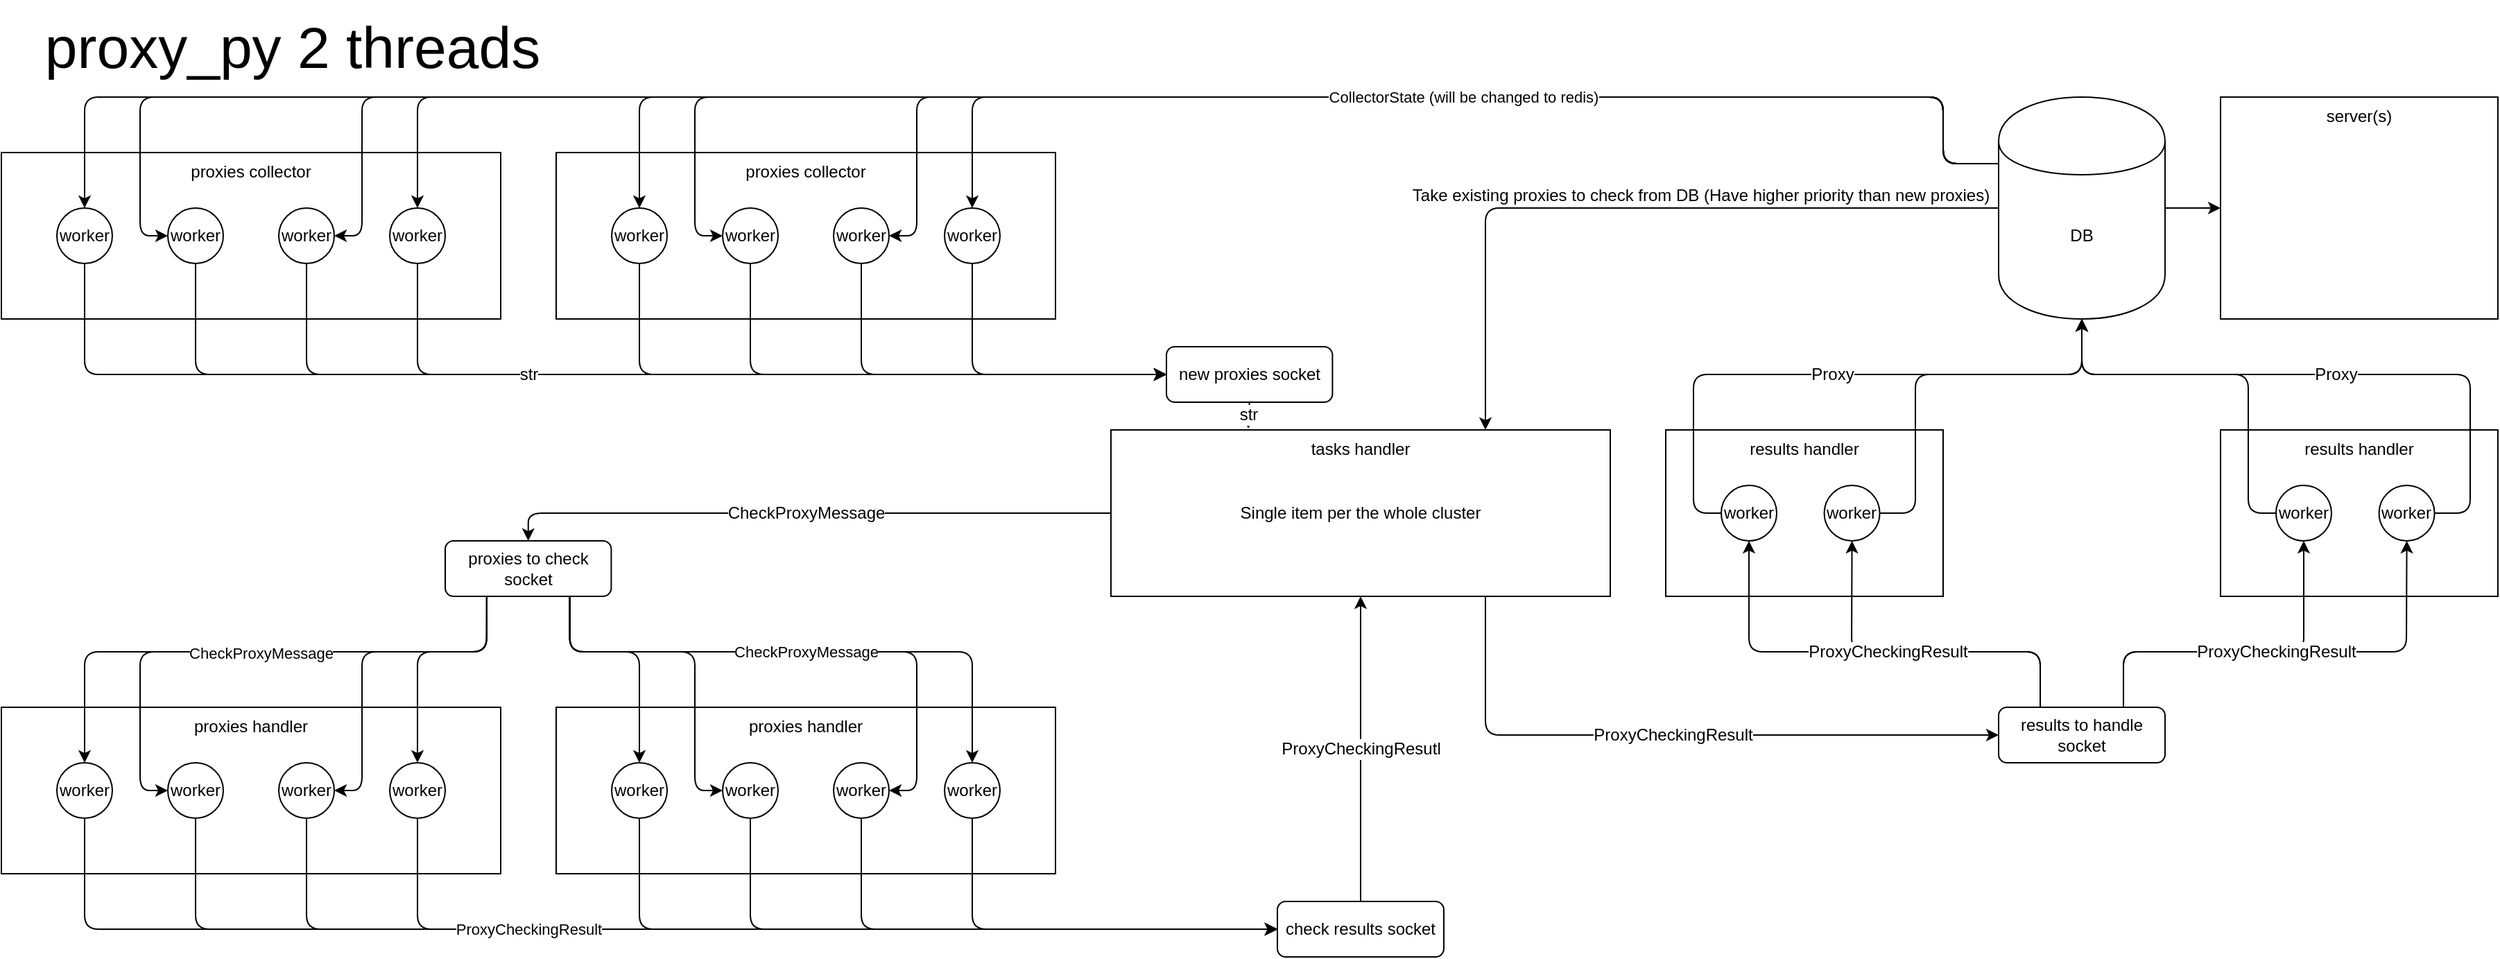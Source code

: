 <mxfile version="13.0.6" type="device"><diagram id="_yKLG5JWOiQ13cAfPRhn" name="Page-1"><mxGraphModel dx="1201" dy="766" grid="1" gridSize="10" guides="1" tooltips="1" connect="1" arrows="1" fold="1" page="1" pageScale="1" pageWidth="1169" pageHeight="1654" math="0" shadow="0"><root><mxCell id="0"/><mxCell id="1" parent="0"/><mxCell id="JYqz2hCASuSs10eYsipN-347" value="proxies collector" style="rounded=0;whiteSpace=wrap;html=1;verticalAlign=top;container=1;" parent="1" vertex="1"><mxGeometry x="40" y="160" width="360" height="120" as="geometry"/></mxCell><mxCell id="JYqz2hCASuSs10eYsipN-348" value="&lt;div&gt;worker&lt;/div&gt;" style="ellipse;whiteSpace=wrap;html=1;aspect=fixed;fontSize=12;" parent="JYqz2hCASuSs10eYsipN-347" vertex="1"><mxGeometry x="40" y="40" width="40" height="40" as="geometry"/></mxCell><mxCell id="JYqz2hCASuSs10eYsipN-349" value="&lt;div&gt;worker&lt;/div&gt;" style="ellipse;whiteSpace=wrap;html=1;aspect=fixed;fontSize=12;" parent="JYqz2hCASuSs10eYsipN-347" vertex="1"><mxGeometry x="120" y="40" width="40" height="40" as="geometry"/></mxCell><mxCell id="JYqz2hCASuSs10eYsipN-350" value="&lt;div&gt;worker&lt;/div&gt;" style="ellipse;whiteSpace=wrap;html=1;aspect=fixed;fontSize=12;" parent="JYqz2hCASuSs10eYsipN-347" vertex="1"><mxGeometry x="200" y="40" width="40" height="40" as="geometry"/></mxCell><mxCell id="JYqz2hCASuSs10eYsipN-351" value="&lt;div&gt;worker&lt;/div&gt;" style="ellipse;whiteSpace=wrap;html=1;aspect=fixed;fontSize=12;" parent="JYqz2hCASuSs10eYsipN-347" vertex="1"><mxGeometry x="280" y="40" width="40" height="40" as="geometry"/></mxCell><mxCell id="JYqz2hCASuSs10eYsipN-353" value="proxies collector" style="rounded=0;whiteSpace=wrap;html=1;verticalAlign=top;container=1;" parent="1" vertex="1"><mxGeometry x="440" y="160" width="360" height="120" as="geometry"/></mxCell><mxCell id="JYqz2hCASuSs10eYsipN-354" value="&lt;div&gt;worker&lt;/div&gt;" style="ellipse;whiteSpace=wrap;html=1;aspect=fixed;fontSize=12;" parent="JYqz2hCASuSs10eYsipN-353" vertex="1"><mxGeometry x="40" y="40" width="40" height="40" as="geometry"/></mxCell><mxCell id="JYqz2hCASuSs10eYsipN-355" value="&lt;div&gt;worker&lt;/div&gt;" style="ellipse;whiteSpace=wrap;html=1;aspect=fixed;fontSize=12;" parent="JYqz2hCASuSs10eYsipN-353" vertex="1"><mxGeometry x="120" y="40" width="40" height="40" as="geometry"/></mxCell><mxCell id="JYqz2hCASuSs10eYsipN-356" value="&lt;div&gt;worker&lt;/div&gt;" style="ellipse;whiteSpace=wrap;html=1;aspect=fixed;fontSize=12;" parent="JYqz2hCASuSs10eYsipN-353" vertex="1"><mxGeometry x="200" y="40" width="40" height="40" as="geometry"/></mxCell><mxCell id="JYqz2hCASuSs10eYsipN-357" value="&lt;div&gt;worker&lt;/div&gt;" style="ellipse;whiteSpace=wrap;html=1;aspect=fixed;fontSize=12;" parent="JYqz2hCASuSs10eYsipN-353" vertex="1"><mxGeometry x="280" y="40" width="40" height="40" as="geometry"/></mxCell><mxCell id="JYqz2hCASuSs10eYsipN-323" value="proxies handler" style="rounded=0;whiteSpace=wrap;html=1;verticalAlign=top;container=1;" parent="1" vertex="1"><mxGeometry x="440" y="560" width="360" height="120" as="geometry"/></mxCell><mxCell id="JYqz2hCASuSs10eYsipN-324" value="&lt;div&gt;worker&lt;/div&gt;" style="ellipse;whiteSpace=wrap;html=1;aspect=fixed;fontSize=12;" parent="JYqz2hCASuSs10eYsipN-323" vertex="1"><mxGeometry x="40" y="40" width="40" height="40" as="geometry"/></mxCell><mxCell id="JYqz2hCASuSs10eYsipN-325" value="&lt;div&gt;worker&lt;/div&gt;" style="ellipse;whiteSpace=wrap;html=1;aspect=fixed;fontSize=12;" parent="JYqz2hCASuSs10eYsipN-323" vertex="1"><mxGeometry x="120" y="40" width="40" height="40" as="geometry"/></mxCell><mxCell id="JYqz2hCASuSs10eYsipN-326" value="&lt;div&gt;worker&lt;/div&gt;" style="ellipse;whiteSpace=wrap;html=1;aspect=fixed;fontSize=12;" parent="JYqz2hCASuSs10eYsipN-323" vertex="1"><mxGeometry x="200" y="40" width="40" height="40" as="geometry"/></mxCell><mxCell id="JYqz2hCASuSs10eYsipN-327" value="&lt;div&gt;worker&lt;/div&gt;" style="ellipse;whiteSpace=wrap;html=1;aspect=fixed;fontSize=12;" parent="JYqz2hCASuSs10eYsipN-323" vertex="1"><mxGeometry x="280" y="40" width="40" height="40" as="geometry"/></mxCell><mxCell id="JYqz2hCASuSs10eYsipN-231" value="&lt;div&gt;results handler&lt;/div&gt;" style="rounded=0;whiteSpace=wrap;html=1;verticalAlign=top;container=1;" parent="1" vertex="1"><mxGeometry x="1640.0" y="360" width="200" height="120" as="geometry"><mxRectangle x="1000" y="360" width="110" height="20" as="alternateBounds"/></mxGeometry></mxCell><mxCell id="JYqz2hCASuSs10eYsipN-232" value="worker" style="ellipse;whiteSpace=wrap;html=1;aspect=fixed;fontSize=12;" parent="JYqz2hCASuSs10eYsipN-231" vertex="1"><mxGeometry x="114.29" y="40" width="40" height="40" as="geometry"/></mxCell><mxCell id="JYqz2hCASuSs10eYsipN-233" value="worker" style="ellipse;whiteSpace=wrap;html=1;aspect=fixed;fontSize=12;" parent="JYqz2hCASuSs10eYsipN-231" vertex="1"><mxGeometry x="40" y="40" width="40" height="40" as="geometry"/></mxCell><mxCell id="JYqz2hCASuSs10eYsipN-147" value="proxies handler" style="rounded=0;whiteSpace=wrap;html=1;verticalAlign=top;container=1;" parent="1" vertex="1"><mxGeometry x="40" y="560" width="360" height="120" as="geometry"/></mxCell><mxCell id="JYqz2hCASuSs10eYsipN-318" value="&lt;div&gt;worker&lt;/div&gt;" style="ellipse;whiteSpace=wrap;html=1;aspect=fixed;fontSize=12;" parent="JYqz2hCASuSs10eYsipN-147" vertex="1"><mxGeometry x="40" y="40" width="40" height="40" as="geometry"/></mxCell><mxCell id="JYqz2hCASuSs10eYsipN-319" value="&lt;div&gt;worker&lt;/div&gt;" style="ellipse;whiteSpace=wrap;html=1;aspect=fixed;fontSize=12;" parent="JYqz2hCASuSs10eYsipN-147" vertex="1"><mxGeometry x="120" y="40" width="40" height="40" as="geometry"/></mxCell><mxCell id="JYqz2hCASuSs10eYsipN-320" value="&lt;div&gt;worker&lt;/div&gt;" style="ellipse;whiteSpace=wrap;html=1;aspect=fixed;fontSize=12;" parent="JYqz2hCASuSs10eYsipN-147" vertex="1"><mxGeometry x="200" y="40" width="40" height="40" as="geometry"/></mxCell><mxCell id="JYqz2hCASuSs10eYsipN-321" value="&lt;div&gt;worker&lt;/div&gt;" style="ellipse;whiteSpace=wrap;html=1;aspect=fixed;fontSize=12;" parent="JYqz2hCASuSs10eYsipN-147" vertex="1"><mxGeometry x="280" y="40" width="40" height="40" as="geometry"/></mxCell><mxCell id="JYqz2hCASuSs10eYsipN-296" value="ProxyCheckingResult" style="edgeStyle=orthogonalEdgeStyle;rounded=1;orthogonalLoop=1;jettySize=auto;html=1;exitX=0.75;exitY=1;exitDx=0;exitDy=0;entryX=0;entryY=0.5;entryDx=0;entryDy=0;fontSize=12;" parent="1" source="JYqz2hCASuSs10eYsipN-1" target="JYqz2hCASuSs10eYsipN-272" edge="1"><mxGeometry relative="1" as="geometry"/></mxCell><mxCell id="JYqz2hCASuSs10eYsipN-369" value="CheckProxyMessage" style="edgeStyle=orthogonalEdgeStyle;rounded=1;orthogonalLoop=1;jettySize=auto;html=1;exitX=0;exitY=0.5;exitDx=0;exitDy=0;entryX=0.5;entryY=0;entryDx=0;entryDy=0;fontSize=12;" parent="1" source="JYqz2hCASuSs10eYsipN-1" target="JYqz2hCASuSs10eYsipN-270" edge="1"><mxGeometry relative="1" as="geometry"/></mxCell><mxCell id="JYqz2hCASuSs10eYsipN-1" value="&lt;div&gt;tasks handler&lt;/div&gt;" style="rounded=0;whiteSpace=wrap;html=1;container=1;verticalAlign=top;" parent="1" vertex="1"><mxGeometry x="840" y="360" width="360" height="120" as="geometry"/></mxCell><mxCell id="JYqz2hCASuSs10eYsipN-265" value="Single item per the whole cluster" style="text;html=1;strokeColor=none;fillColor=none;align=center;verticalAlign=middle;whiteSpace=wrap;rounded=0;fontSize=12;" parent="JYqz2hCASuSs10eYsipN-1" vertex="1"><mxGeometry x="25" y="50" width="310" height="20" as="geometry"/></mxCell><mxCell id="JYqz2hCASuSs10eYsipN-48" value="&lt;div&gt;results handler&lt;/div&gt;" style="rounded=0;whiteSpace=wrap;html=1;verticalAlign=top;container=1;" parent="1" vertex="1"><mxGeometry x="1240" y="360" width="200" height="120" as="geometry"/></mxCell><mxCell id="JYqz2hCASuSs10eYsipN-221" value="worker" style="ellipse;whiteSpace=wrap;html=1;aspect=fixed;fontSize=12;" parent="JYqz2hCASuSs10eYsipN-48" vertex="1"><mxGeometry x="114.29" y="40" width="40" height="40" as="geometry"/></mxCell><mxCell id="JYqz2hCASuSs10eYsipN-220" value="worker" style="ellipse;whiteSpace=wrap;html=1;aspect=fixed;fontSize=12;" parent="JYqz2hCASuSs10eYsipN-48" vertex="1"><mxGeometry x="40" y="40" width="40" height="40" as="geometry"/></mxCell><mxCell id="JYqz2hCASuSs10eYsipN-80" style="edgeStyle=orthogonalEdgeStyle;rounded=0;orthogonalLoop=1;jettySize=auto;html=1;exitX=1;exitY=0.5;exitDx=0;exitDy=0;" parent="1" source="JYqz2hCASuSs10eYsipN-70" target="JYqz2hCASuSs10eYsipN-75" edge="1"><mxGeometry relative="1" as="geometry"/></mxCell><mxCell id="JYqz2hCASuSs10eYsipN-358" style="edgeStyle=orthogonalEdgeStyle;rounded=1;orthogonalLoop=1;jettySize=auto;html=1;exitX=0;exitY=0.5;exitDx=0;exitDy=0;entryX=0.75;entryY=0;entryDx=0;entryDy=0;fontSize=12;" parent="1" source="JYqz2hCASuSs10eYsipN-70" target="JYqz2hCASuSs10eYsipN-1" edge="1"><mxGeometry relative="1" as="geometry"/></mxCell><mxCell id="HZ2mGT0xj2bPX7DXtSTE-2" style="edgeStyle=orthogonalEdgeStyle;rounded=1;orthogonalLoop=1;jettySize=auto;html=1;exitX=0;exitY=0.3;exitDx=0;exitDy=0;entryX=1;entryY=0.5;entryDx=0;entryDy=0;" edge="1" parent="1" source="JYqz2hCASuSs10eYsipN-70" target="JYqz2hCASuSs10eYsipN-356"><mxGeometry relative="1" as="geometry"><Array as="points"><mxPoint x="1440" y="168"/><mxPoint x="1440" y="120"/><mxPoint x="700" y="120"/><mxPoint x="700" y="220"/></Array></mxGeometry></mxCell><mxCell id="HZ2mGT0xj2bPX7DXtSTE-3" style="edgeStyle=orthogonalEdgeStyle;rounded=1;orthogonalLoop=1;jettySize=auto;html=1;exitX=0;exitY=0.3;exitDx=0;exitDy=0;entryX=0;entryY=0.5;entryDx=0;entryDy=0;" edge="1" parent="1" source="JYqz2hCASuSs10eYsipN-70" target="JYqz2hCASuSs10eYsipN-355"><mxGeometry relative="1" as="geometry"><Array as="points"><mxPoint x="1440" y="168"/><mxPoint x="1440" y="120"/><mxPoint x="540" y="120"/><mxPoint x="540" y="220"/></Array></mxGeometry></mxCell><mxCell id="HZ2mGT0xj2bPX7DXtSTE-5" style="edgeStyle=orthogonalEdgeStyle;rounded=1;orthogonalLoop=1;jettySize=auto;html=1;exitX=0;exitY=0.3;exitDx=0;exitDy=0;entryX=0.5;entryY=0;entryDx=0;entryDy=0;" edge="1" parent="1" source="JYqz2hCASuSs10eYsipN-70" target="JYqz2hCASuSs10eYsipN-354"><mxGeometry relative="1" as="geometry"><Array as="points"><mxPoint x="1440" y="168"/><mxPoint x="1440" y="120"/><mxPoint x="500" y="120"/></Array></mxGeometry></mxCell><mxCell id="HZ2mGT0xj2bPX7DXtSTE-6" style="edgeStyle=orthogonalEdgeStyle;rounded=1;orthogonalLoop=1;jettySize=auto;html=1;exitX=0;exitY=0.3;exitDx=0;exitDy=0;entryX=0.5;entryY=0;entryDx=0;entryDy=0;" edge="1" parent="1" source="JYqz2hCASuSs10eYsipN-70" target="JYqz2hCASuSs10eYsipN-351"><mxGeometry relative="1" as="geometry"><Array as="points"><mxPoint x="1440" y="168"/><mxPoint x="1440" y="120"/><mxPoint x="340" y="120"/></Array></mxGeometry></mxCell><mxCell id="HZ2mGT0xj2bPX7DXtSTE-8" style="edgeStyle=orthogonalEdgeStyle;rounded=1;orthogonalLoop=1;jettySize=auto;html=1;exitX=0;exitY=0.3;exitDx=0;exitDy=0;" edge="1" parent="1" source="JYqz2hCASuSs10eYsipN-70"><mxGeometry relative="1" as="geometry"><mxPoint x="280" y="220" as="targetPoint"/><Array as="points"><mxPoint x="1440" y="168"/><mxPoint x="1440" y="120"/><mxPoint x="300" y="120"/><mxPoint x="300" y="220"/></Array></mxGeometry></mxCell><mxCell id="HZ2mGT0xj2bPX7DXtSTE-9" style="edgeStyle=orthogonalEdgeStyle;rounded=1;orthogonalLoop=1;jettySize=auto;html=1;exitX=0;exitY=0.3;exitDx=0;exitDy=0;entryX=0;entryY=0.5;entryDx=0;entryDy=0;" edge="1" parent="1" source="JYqz2hCASuSs10eYsipN-70" target="JYqz2hCASuSs10eYsipN-349"><mxGeometry relative="1" as="geometry"><Array as="points"><mxPoint x="1440" y="168"/><mxPoint x="1440" y="120"/><mxPoint x="140" y="120"/><mxPoint x="140" y="220"/></Array></mxGeometry></mxCell><mxCell id="HZ2mGT0xj2bPX7DXtSTE-10" style="edgeStyle=orthogonalEdgeStyle;rounded=1;orthogonalLoop=1;jettySize=auto;html=1;exitX=0;exitY=0.3;exitDx=0;exitDy=0;entryX=0.5;entryY=0;entryDx=0;entryDy=0;" edge="1" parent="1" source="JYqz2hCASuSs10eYsipN-70" target="JYqz2hCASuSs10eYsipN-348"><mxGeometry relative="1" as="geometry"><Array as="points"><mxPoint x="1440" y="168"/><mxPoint x="1440" y="120"/><mxPoint x="100" y="120"/></Array></mxGeometry></mxCell><mxCell id="JYqz2hCASuSs10eYsipN-70" value="DB" style="shape=cylinder;whiteSpace=wrap;html=1;boundedLbl=1;backgroundOutline=1;verticalAlign=middle;" parent="1" vertex="1"><mxGeometry x="1480.0" y="120" width="120" height="160" as="geometry"/></mxCell><mxCell id="JYqz2hCASuSs10eYsipN-75" value="&lt;div&gt;server(s)&lt;/div&gt;" style="rounded=0;whiteSpace=wrap;html=1;verticalAlign=top;" parent="1" vertex="1"><mxGeometry x="1640.0" y="120" width="200" height="160" as="geometry"/></mxCell><mxCell id="JYqz2hCASuSs10eYsipN-146" value="&lt;div style=&quot;font-size: 42px;&quot;&gt;proxy_py 2 threads&lt;/div&gt;" style="text;html=1;strokeColor=none;fillColor=none;align=center;verticalAlign=middle;whiteSpace=wrap;rounded=0;fontSize=42;" parent="1" vertex="1"><mxGeometry x="40" y="50" width="420" height="70" as="geometry"/></mxCell><mxCell id="JYqz2hCASuSs10eYsipN-241" value="Proxy" style="edgeStyle=orthogonalEdgeStyle;rounded=1;orthogonalLoop=1;jettySize=auto;html=1;exitX=0;exitY=0.5;exitDx=0;exitDy=0;fontSize=12;" parent="1" source="JYqz2hCASuSs10eYsipN-220" target="JYqz2hCASuSs10eYsipN-70" edge="1"><mxGeometry relative="1" as="geometry"><Array as="points"><mxPoint x="1260" y="420"/><mxPoint x="1260" y="320"/><mxPoint x="1540.0" y="320"/></Array></mxGeometry></mxCell><mxCell id="JYqz2hCASuSs10eYsipN-242" style="edgeStyle=orthogonalEdgeStyle;rounded=1;orthogonalLoop=1;jettySize=auto;html=1;exitX=1;exitY=0.5;exitDx=0;exitDy=0;fontSize=12;" parent="1" source="JYqz2hCASuSs10eYsipN-221" target="JYqz2hCASuSs10eYsipN-70" edge="1"><mxGeometry relative="1" as="geometry"><Array as="points"><mxPoint x="1420.0" y="420"/><mxPoint x="1420.0" y="320"/><mxPoint x="1540.0" y="320"/></Array></mxGeometry></mxCell><mxCell id="JYqz2hCASuSs10eYsipN-243" style="edgeStyle=orthogonalEdgeStyle;rounded=1;orthogonalLoop=1;jettySize=auto;html=1;exitX=0;exitY=0.5;exitDx=0;exitDy=0;fontSize=12;" parent="1" source="JYqz2hCASuSs10eYsipN-233" target="JYqz2hCASuSs10eYsipN-70" edge="1"><mxGeometry relative="1" as="geometry"><Array as="points"><mxPoint x="1660.0" y="420"/><mxPoint x="1660.0" y="320"/><mxPoint x="1540.0" y="320"/></Array></mxGeometry></mxCell><mxCell id="JYqz2hCASuSs10eYsipN-245" value="Proxy" style="edgeStyle=orthogonalEdgeStyle;rounded=1;orthogonalLoop=1;jettySize=auto;html=1;exitX=1;exitY=0.5;exitDx=0;exitDy=0;fontSize=12;" parent="1" source="JYqz2hCASuSs10eYsipN-232" target="JYqz2hCASuSs10eYsipN-70" edge="1"><mxGeometry relative="1" as="geometry"><Array as="points"><mxPoint x="1820.0" y="420"/><mxPoint x="1820.0" y="320"/><mxPoint x="1540.0" y="320"/></Array></mxGeometry></mxCell><mxCell id="JYqz2hCASuSs10eYsipN-328" style="edgeStyle=orthogonalEdgeStyle;rounded=1;orthogonalLoop=1;jettySize=auto;html=1;exitX=0.25;exitY=1;exitDx=0;exitDy=0;fontSize=12;" parent="1" source="JYqz2hCASuSs10eYsipN-270" target="JYqz2hCASuSs10eYsipN-318" edge="1"><mxGeometry relative="1" as="geometry"><Array as="points"><mxPoint x="390" y="520"/><mxPoint x="100" y="520"/></Array></mxGeometry></mxCell><mxCell id="JYqz2hCASuSs10eYsipN-329" style="edgeStyle=orthogonalEdgeStyle;rounded=1;orthogonalLoop=1;jettySize=auto;html=1;exitX=0.25;exitY=1;exitDx=0;exitDy=0;fontSize=12;" parent="1" source="JYqz2hCASuSs10eYsipN-270" target="JYqz2hCASuSs10eYsipN-321" edge="1"><mxGeometry relative="1" as="geometry"><Array as="points"><mxPoint x="390" y="520"/><mxPoint x="340" y="520"/></Array></mxGeometry></mxCell><mxCell id="JYqz2hCASuSs10eYsipN-330" style="edgeStyle=orthogonalEdgeStyle;rounded=1;orthogonalLoop=1;jettySize=auto;html=1;exitX=0.25;exitY=1;exitDx=0;exitDy=0;entryX=0;entryY=0.5;entryDx=0;entryDy=0;fontSize=12;" parent="1" source="JYqz2hCASuSs10eYsipN-270" target="JYqz2hCASuSs10eYsipN-319" edge="1"><mxGeometry relative="1" as="geometry"><Array as="points"><mxPoint x="390" y="520"/><mxPoint x="140" y="520"/><mxPoint x="140" y="620"/></Array></mxGeometry></mxCell><mxCell id="JYqz2hCASuSs10eYsipN-331" style="edgeStyle=orthogonalEdgeStyle;rounded=1;orthogonalLoop=1;jettySize=auto;html=1;exitX=0.25;exitY=1;exitDx=0;exitDy=0;entryX=1;entryY=0.5;entryDx=0;entryDy=0;fontSize=12;" parent="1" source="JYqz2hCASuSs10eYsipN-270" target="JYqz2hCASuSs10eYsipN-320" edge="1"><mxGeometry relative="1" as="geometry"><Array as="points"><mxPoint x="390" y="520"/><mxPoint x="300" y="520"/><mxPoint x="300" y="620"/></Array></mxGeometry></mxCell><mxCell id="JYqz2hCASuSs10eYsipN-332" style="edgeStyle=orthogonalEdgeStyle;rounded=1;orthogonalLoop=1;jettySize=auto;html=1;exitX=0.75;exitY=1;exitDx=0;exitDy=0;fontSize=12;" parent="1" source="JYqz2hCASuSs10eYsipN-270" target="JYqz2hCASuSs10eYsipN-324" edge="1"><mxGeometry relative="1" as="geometry"><Array as="points"><mxPoint x="450" y="520"/><mxPoint x="500" y="520"/></Array></mxGeometry></mxCell><mxCell id="JYqz2hCASuSs10eYsipN-333" style="edgeStyle=orthogonalEdgeStyle;rounded=1;orthogonalLoop=1;jettySize=auto;html=1;exitX=0.75;exitY=1;exitDx=0;exitDy=0;fontSize=12;" parent="1" source="JYqz2hCASuSs10eYsipN-270" target="JYqz2hCASuSs10eYsipN-327" edge="1"><mxGeometry relative="1" as="geometry"><Array as="points"><mxPoint x="450" y="520"/><mxPoint x="740" y="520"/></Array></mxGeometry></mxCell><mxCell id="JYqz2hCASuSs10eYsipN-334" style="edgeStyle=orthogonalEdgeStyle;rounded=1;orthogonalLoop=1;jettySize=auto;html=1;exitX=0.75;exitY=1;exitDx=0;exitDy=0;entryX=0;entryY=0.5;entryDx=0;entryDy=0;fontSize=12;" parent="1" source="JYqz2hCASuSs10eYsipN-270" target="JYqz2hCASuSs10eYsipN-325" edge="1"><mxGeometry relative="1" as="geometry"><Array as="points"><mxPoint x="450" y="520"/><mxPoint x="540" y="520"/><mxPoint x="540" y="620"/></Array></mxGeometry></mxCell><mxCell id="JYqz2hCASuSs10eYsipN-335" style="edgeStyle=orthogonalEdgeStyle;rounded=1;orthogonalLoop=1;jettySize=auto;html=1;exitX=0.75;exitY=1;exitDx=0;exitDy=0;entryX=1;entryY=0.5;entryDx=0;entryDy=0;fontSize=12;" parent="1" source="JYqz2hCASuSs10eYsipN-270" target="JYqz2hCASuSs10eYsipN-326" edge="1"><mxGeometry relative="1" as="geometry"><Array as="points"><mxPoint x="450" y="520"/><mxPoint x="700" y="520"/><mxPoint x="700" y="620"/></Array></mxGeometry></mxCell><mxCell id="HZ2mGT0xj2bPX7DXtSTE-16" value="CheckProxyMessage" style="edgeLabel;html=1;align=center;verticalAlign=middle;resizable=0;points=[];" vertex="1" connectable="0" parent="JYqz2hCASuSs10eYsipN-335"><mxGeometry x="-0.014" y="-1" relative="1" as="geometry"><mxPoint x="8.2" y="-1" as="offset"/></mxGeometry></mxCell><mxCell id="JYqz2hCASuSs10eYsipN-270" value="proxies to check socket" style="rounded=1;whiteSpace=wrap;html=1;fontSize=12;" parent="1" vertex="1"><mxGeometry x="360" y="440" width="119.71" height="40" as="geometry"/></mxCell><mxCell id="JYqz2hCASuSs10eYsipN-294" value="ProxyCheckingResutl" style="edgeStyle=orthogonalEdgeStyle;rounded=1;orthogonalLoop=1;jettySize=auto;html=1;exitX=0.5;exitY=0;exitDx=0;exitDy=0;fontSize=12;" parent="1" source="JYqz2hCASuSs10eYsipN-271" target="JYqz2hCASuSs10eYsipN-1" edge="1"><mxGeometry relative="1" as="geometry"/></mxCell><mxCell id="JYqz2hCASuSs10eYsipN-271" value="check results socket" style="rounded=1;whiteSpace=wrap;html=1;fontSize=12;" parent="1" vertex="1"><mxGeometry x="960" y="700" width="120" height="40" as="geometry"/></mxCell><mxCell id="JYqz2hCASuSs10eYsipN-299" style="edgeStyle=orthogonalEdgeStyle;rounded=1;orthogonalLoop=1;jettySize=auto;html=1;exitX=0.75;exitY=0;exitDx=0;exitDy=0;fontSize=12;" parent="1" source="JYqz2hCASuSs10eYsipN-272" target="JYqz2hCASuSs10eYsipN-233" edge="1"><mxGeometry relative="1" as="geometry"><Array as="points"><mxPoint x="1570" y="520"/><mxPoint x="1700" y="520"/></Array></mxGeometry></mxCell><mxCell id="JYqz2hCASuSs10eYsipN-300" value="ProxyCheckingResult" style="edgeStyle=orthogonalEdgeStyle;rounded=1;orthogonalLoop=1;jettySize=auto;html=1;exitX=0.75;exitY=0;exitDx=0;exitDy=0;fontSize=12;" parent="1" source="JYqz2hCASuSs10eYsipN-272" target="JYqz2hCASuSs10eYsipN-232" edge="1"><mxGeometry x="-0.074" relative="1" as="geometry"><Array as="points"><mxPoint x="1570" y="520"/><mxPoint x="1774" y="520"/></Array><mxPoint as="offset"/></mxGeometry></mxCell><mxCell id="JYqz2hCASuSs10eYsipN-344" style="edgeStyle=orthogonalEdgeStyle;rounded=1;orthogonalLoop=1;jettySize=auto;html=1;exitX=0.25;exitY=0;exitDx=0;exitDy=0;fontSize=12;" parent="1" source="JYqz2hCASuSs10eYsipN-272" target="JYqz2hCASuSs10eYsipN-220" edge="1"><mxGeometry relative="1" as="geometry"><Array as="points"><mxPoint x="1510" y="520"/><mxPoint x="1300" y="520"/></Array></mxGeometry></mxCell><mxCell id="JYqz2hCASuSs10eYsipN-345" value="ProxyCheckingResult" style="edgeStyle=orthogonalEdgeStyle;rounded=1;orthogonalLoop=1;jettySize=auto;html=1;exitX=0.25;exitY=0;exitDx=0;exitDy=0;fontSize=12;" parent="1" source="JYqz2hCASuSs10eYsipN-272" target="JYqz2hCASuSs10eYsipN-221" edge="1"><mxGeometry x="0.172" relative="1" as="geometry"><Array as="points"><mxPoint x="1510" y="520"/><mxPoint x="1374" y="520"/></Array><mxPoint as="offset"/></mxGeometry></mxCell><mxCell id="JYqz2hCASuSs10eYsipN-272" value="&lt;div&gt;results to handle socket&lt;/div&gt;" style="rounded=1;whiteSpace=wrap;html=1;fontSize=12;" parent="1" vertex="1"><mxGeometry x="1480" y="560" width="120" height="40" as="geometry"/></mxCell><mxCell id="JYqz2hCASuSs10eYsipN-336" style="edgeStyle=orthogonalEdgeStyle;rounded=1;orthogonalLoop=1;jettySize=auto;html=1;exitX=0.5;exitY=1;exitDx=0;exitDy=0;entryX=0;entryY=0.5;entryDx=0;entryDy=0;fontSize=12;" parent="1" source="JYqz2hCASuSs10eYsipN-318" target="JYqz2hCASuSs10eYsipN-271" edge="1"><mxGeometry relative="1" as="geometry"/></mxCell><mxCell id="JYqz2hCASuSs10eYsipN-337" style="edgeStyle=orthogonalEdgeStyle;rounded=1;orthogonalLoop=1;jettySize=auto;html=1;exitX=0.5;exitY=1;exitDx=0;exitDy=0;entryX=0;entryY=0.5;entryDx=0;entryDy=0;fontSize=12;" parent="1" source="JYqz2hCASuSs10eYsipN-319" target="JYqz2hCASuSs10eYsipN-271" edge="1"><mxGeometry relative="1" as="geometry"/></mxCell><mxCell id="JYqz2hCASuSs10eYsipN-338" style="edgeStyle=orthogonalEdgeStyle;rounded=1;orthogonalLoop=1;jettySize=auto;html=1;exitX=0.5;exitY=1;exitDx=0;exitDy=0;entryX=0;entryY=0.5;entryDx=0;entryDy=0;fontSize=12;" parent="1" source="JYqz2hCASuSs10eYsipN-320" target="JYqz2hCASuSs10eYsipN-271" edge="1"><mxGeometry relative="1" as="geometry"/></mxCell><mxCell id="JYqz2hCASuSs10eYsipN-339" value="" style="edgeStyle=orthogonalEdgeStyle;rounded=1;orthogonalLoop=1;jettySize=auto;html=1;exitX=0.5;exitY=1;exitDx=0;exitDy=0;entryX=0;entryY=0.5;entryDx=0;entryDy=0;fontSize=12;" parent="1" source="JYqz2hCASuSs10eYsipN-321" target="JYqz2hCASuSs10eYsipN-271" edge="1"><mxGeometry relative="1" as="geometry"/></mxCell><mxCell id="HZ2mGT0xj2bPX7DXtSTE-14" value="ProxyCheckingResult" style="edgeLabel;html=1;align=center;verticalAlign=middle;resizable=0;points=[];" vertex="1" connectable="0" parent="JYqz2hCASuSs10eYsipN-339"><mxGeometry x="-0.555" y="-1" relative="1" as="geometry"><mxPoint x="4.02" y="-1" as="offset"/></mxGeometry></mxCell><mxCell id="JYqz2hCASuSs10eYsipN-340" style="edgeStyle=orthogonalEdgeStyle;rounded=1;orthogonalLoop=1;jettySize=auto;html=1;exitX=0.5;exitY=1;exitDx=0;exitDy=0;entryX=0;entryY=0.5;entryDx=0;entryDy=0;fontSize=12;" parent="1" source="JYqz2hCASuSs10eYsipN-324" target="JYqz2hCASuSs10eYsipN-271" edge="1"><mxGeometry relative="1" as="geometry"/></mxCell><mxCell id="JYqz2hCASuSs10eYsipN-341" style="edgeStyle=orthogonalEdgeStyle;rounded=1;orthogonalLoop=1;jettySize=auto;html=1;exitX=0.5;exitY=1;exitDx=0;exitDy=0;entryX=0;entryY=0.5;entryDx=0;entryDy=0;fontSize=12;" parent="1" source="JYqz2hCASuSs10eYsipN-325" target="JYqz2hCASuSs10eYsipN-271" edge="1"><mxGeometry relative="1" as="geometry"/></mxCell><mxCell id="JYqz2hCASuSs10eYsipN-342" style="edgeStyle=orthogonalEdgeStyle;rounded=1;orthogonalLoop=1;jettySize=auto;html=1;exitX=0.5;exitY=1;exitDx=0;exitDy=0;entryX=0;entryY=0.5;entryDx=0;entryDy=0;fontSize=12;" parent="1" source="JYqz2hCASuSs10eYsipN-326" target="JYqz2hCASuSs10eYsipN-271" edge="1"><mxGeometry relative="1" as="geometry"/></mxCell><mxCell id="JYqz2hCASuSs10eYsipN-343" style="edgeStyle=orthogonalEdgeStyle;rounded=1;orthogonalLoop=1;jettySize=auto;html=1;exitX=0.5;exitY=1;exitDx=0;exitDy=0;entryX=0;entryY=0.5;entryDx=0;entryDy=0;fontSize=12;" parent="1" source="JYqz2hCASuSs10eYsipN-327" target="JYqz2hCASuSs10eYsipN-271" edge="1"><mxGeometry relative="1" as="geometry"/></mxCell><mxCell id="JYqz2hCASuSs10eYsipN-360" value="str" style="edgeStyle=orthogonalEdgeStyle;rounded=1;orthogonalLoop=1;jettySize=auto;html=1;exitX=0.5;exitY=1;exitDx=0;exitDy=0;entryX=0.275;entryY=-0.008;entryDx=0;entryDy=0;entryPerimeter=0;fontSize=12;" parent="1" source="JYqz2hCASuSs10eYsipN-359" target="JYqz2hCASuSs10eYsipN-1" edge="1"><mxGeometry relative="1" as="geometry"/></mxCell><mxCell id="JYqz2hCASuSs10eYsipN-359" value="new proxies socket" style="rounded=1;whiteSpace=wrap;html=1;fontSize=12;" parent="1" vertex="1"><mxGeometry x="880" y="300" width="119.71" height="40" as="geometry"/></mxCell><mxCell id="JYqz2hCASuSs10eYsipN-361" style="edgeStyle=orthogonalEdgeStyle;rounded=1;orthogonalLoop=1;jettySize=auto;html=1;exitX=0.5;exitY=1;exitDx=0;exitDy=0;entryX=0;entryY=0.5;entryDx=0;entryDy=0;fontSize=12;" parent="1" source="JYqz2hCASuSs10eYsipN-348" target="JYqz2hCASuSs10eYsipN-359" edge="1"><mxGeometry relative="1" as="geometry"/></mxCell><mxCell id="JYqz2hCASuSs10eYsipN-362" style="edgeStyle=orthogonalEdgeStyle;rounded=1;orthogonalLoop=1;jettySize=auto;html=1;exitX=0.5;exitY=1;exitDx=0;exitDy=0;entryX=0;entryY=0.5;entryDx=0;entryDy=0;fontSize=12;" parent="1" source="JYqz2hCASuSs10eYsipN-349" target="JYqz2hCASuSs10eYsipN-359" edge="1"><mxGeometry relative="1" as="geometry"/></mxCell><mxCell id="JYqz2hCASuSs10eYsipN-363" style="edgeStyle=orthogonalEdgeStyle;rounded=1;orthogonalLoop=1;jettySize=auto;html=1;exitX=0.5;exitY=1;exitDx=0;exitDy=0;entryX=0;entryY=0.5;entryDx=0;entryDy=0;fontSize=12;" parent="1" source="JYqz2hCASuSs10eYsipN-350" target="JYqz2hCASuSs10eYsipN-359" edge="1"><mxGeometry relative="1" as="geometry"/></mxCell><mxCell id="JYqz2hCASuSs10eYsipN-364" value="str" style="edgeStyle=orthogonalEdgeStyle;rounded=1;orthogonalLoop=1;jettySize=auto;html=1;exitX=0.5;exitY=1;exitDx=0;exitDy=0;entryX=0;entryY=0.5;entryDx=0;entryDy=0;fontSize=12;" parent="1" source="JYqz2hCASuSs10eYsipN-351" target="JYqz2hCASuSs10eYsipN-359" edge="1"><mxGeometry x="-0.484" relative="1" as="geometry"><mxPoint as="offset"/></mxGeometry></mxCell><mxCell id="JYqz2hCASuSs10eYsipN-365" style="edgeStyle=orthogonalEdgeStyle;rounded=1;orthogonalLoop=1;jettySize=auto;html=1;exitX=0.5;exitY=1;exitDx=0;exitDy=0;entryX=0;entryY=0.5;entryDx=0;entryDy=0;fontSize=12;" parent="1" source="JYqz2hCASuSs10eYsipN-354" target="JYqz2hCASuSs10eYsipN-359" edge="1"><mxGeometry relative="1" as="geometry"/></mxCell><mxCell id="JYqz2hCASuSs10eYsipN-366" style="edgeStyle=orthogonalEdgeStyle;rounded=1;orthogonalLoop=1;jettySize=auto;html=1;exitX=0.5;exitY=1;exitDx=0;exitDy=0;entryX=0;entryY=0.5;entryDx=0;entryDy=0;fontSize=12;" parent="1" source="JYqz2hCASuSs10eYsipN-355" target="JYqz2hCASuSs10eYsipN-359" edge="1"><mxGeometry relative="1" as="geometry"/></mxCell><mxCell id="JYqz2hCASuSs10eYsipN-367" style="edgeStyle=orthogonalEdgeStyle;rounded=1;orthogonalLoop=1;jettySize=auto;html=1;exitX=0.5;exitY=1;exitDx=0;exitDy=0;entryX=0;entryY=0.5;entryDx=0;entryDy=0;fontSize=12;" parent="1" source="JYqz2hCASuSs10eYsipN-356" target="JYqz2hCASuSs10eYsipN-359" edge="1"><mxGeometry relative="1" as="geometry"/></mxCell><mxCell id="JYqz2hCASuSs10eYsipN-368" style="edgeStyle=orthogonalEdgeStyle;rounded=1;orthogonalLoop=1;jettySize=auto;html=1;exitX=0.5;exitY=1;exitDx=0;exitDy=0;entryX=0;entryY=0.5;entryDx=0;entryDy=0;fontSize=12;" parent="1" source="JYqz2hCASuSs10eYsipN-357" target="JYqz2hCASuSs10eYsipN-359" edge="1"><mxGeometry relative="1" as="geometry"/></mxCell><mxCell id="JYqz2hCASuSs10eYsipN-373" value="Take existing proxies to check from DB (Have higher priority than new proxies)" style="text;html=1;align=center;verticalAlign=middle;resizable=0;points=[];autosize=1;fontSize=12;" parent="1" vertex="1"><mxGeometry x="1050" y="181" width="430" height="20" as="geometry"/></mxCell><mxCell id="HZ2mGT0xj2bPX7DXtSTE-1" value="CollectorState (will be changed to redis)" style="edgeStyle=orthogonalEdgeStyle;rounded=1;orthogonalLoop=1;jettySize=auto;html=1;exitX=0;exitY=0.3;exitDx=0;exitDy=0;entryX=0.5;entryY=0;entryDx=0;entryDy=0;" edge="1" parent="1" source="JYqz2hCASuSs10eYsipN-70" target="JYqz2hCASuSs10eYsipN-357"><mxGeometry relative="1" as="geometry"><Array as="points"><mxPoint x="1440" y="168"/><mxPoint x="1440" y="120"/><mxPoint x="740" y="120"/></Array></mxGeometry></mxCell><mxCell id="HZ2mGT0xj2bPX7DXtSTE-17" value="CheckProxyMessage" style="edgeLabel;html=1;align=center;verticalAlign=middle;resizable=0;points=[];" vertex="1" connectable="0" parent="1"><mxGeometry x="220.0" y="520" as="geometry"><mxPoint x="7.2" y="1" as="offset"/></mxGeometry></mxCell><mxCell id="HZ2mGT0xj2bPX7DXtSTE-18" value="" style="shape=image;html=1;verticalAlign=top;verticalLabelPosition=bottom;labelBackgroundColor=#ffffff;imageAspect=0;aspect=fixed;image=https://cdn4.iconfinder.com/data/icons/logos-brands-5/24/postgresql-128.png" vertex="1" parent="1"><mxGeometry x="1508" y="188" width="64" height="64" as="geometry"/></mxCell></root></mxGraphModel></diagram></mxfile>
